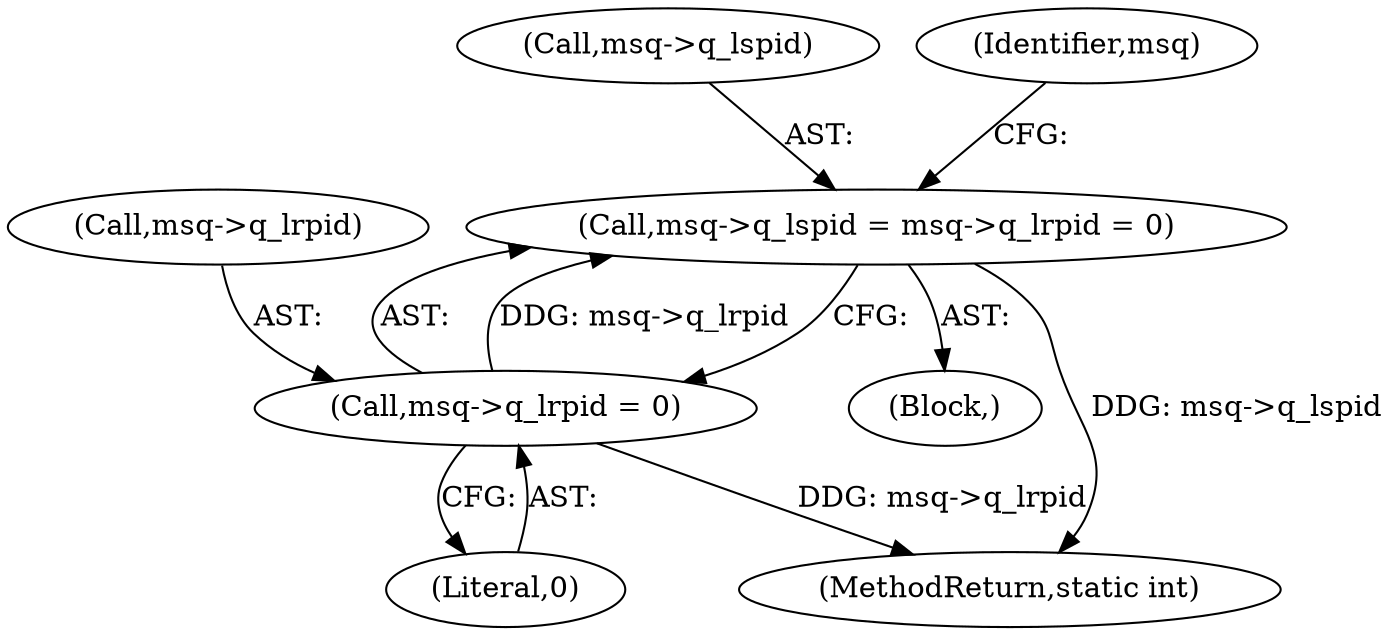 digraph "0_linux_b9a532277938798b53178d5a66af6e2915cb27cf@pointer" {
"1000220" [label="(Call,msq->q_lspid = msq->q_lrpid = 0)"];
"1000224" [label="(Call,msq->q_lrpid = 0)"];
"1000104" [label="(Block,)"];
"1000221" [label="(Call,msq->q_lspid)"];
"1000256" [label="(MethodReturn,static int)"];
"1000225" [label="(Call,msq->q_lrpid)"];
"1000220" [label="(Call,msq->q_lspid = msq->q_lrpid = 0)"];
"1000232" [label="(Identifier,msq)"];
"1000228" [label="(Literal,0)"];
"1000224" [label="(Call,msq->q_lrpid = 0)"];
"1000220" -> "1000104"  [label="AST: "];
"1000220" -> "1000224"  [label="CFG: "];
"1000221" -> "1000220"  [label="AST: "];
"1000224" -> "1000220"  [label="AST: "];
"1000232" -> "1000220"  [label="CFG: "];
"1000220" -> "1000256"  [label="DDG: msq->q_lspid"];
"1000224" -> "1000220"  [label="DDG: msq->q_lrpid"];
"1000224" -> "1000228"  [label="CFG: "];
"1000225" -> "1000224"  [label="AST: "];
"1000228" -> "1000224"  [label="AST: "];
"1000224" -> "1000256"  [label="DDG: msq->q_lrpid"];
}
